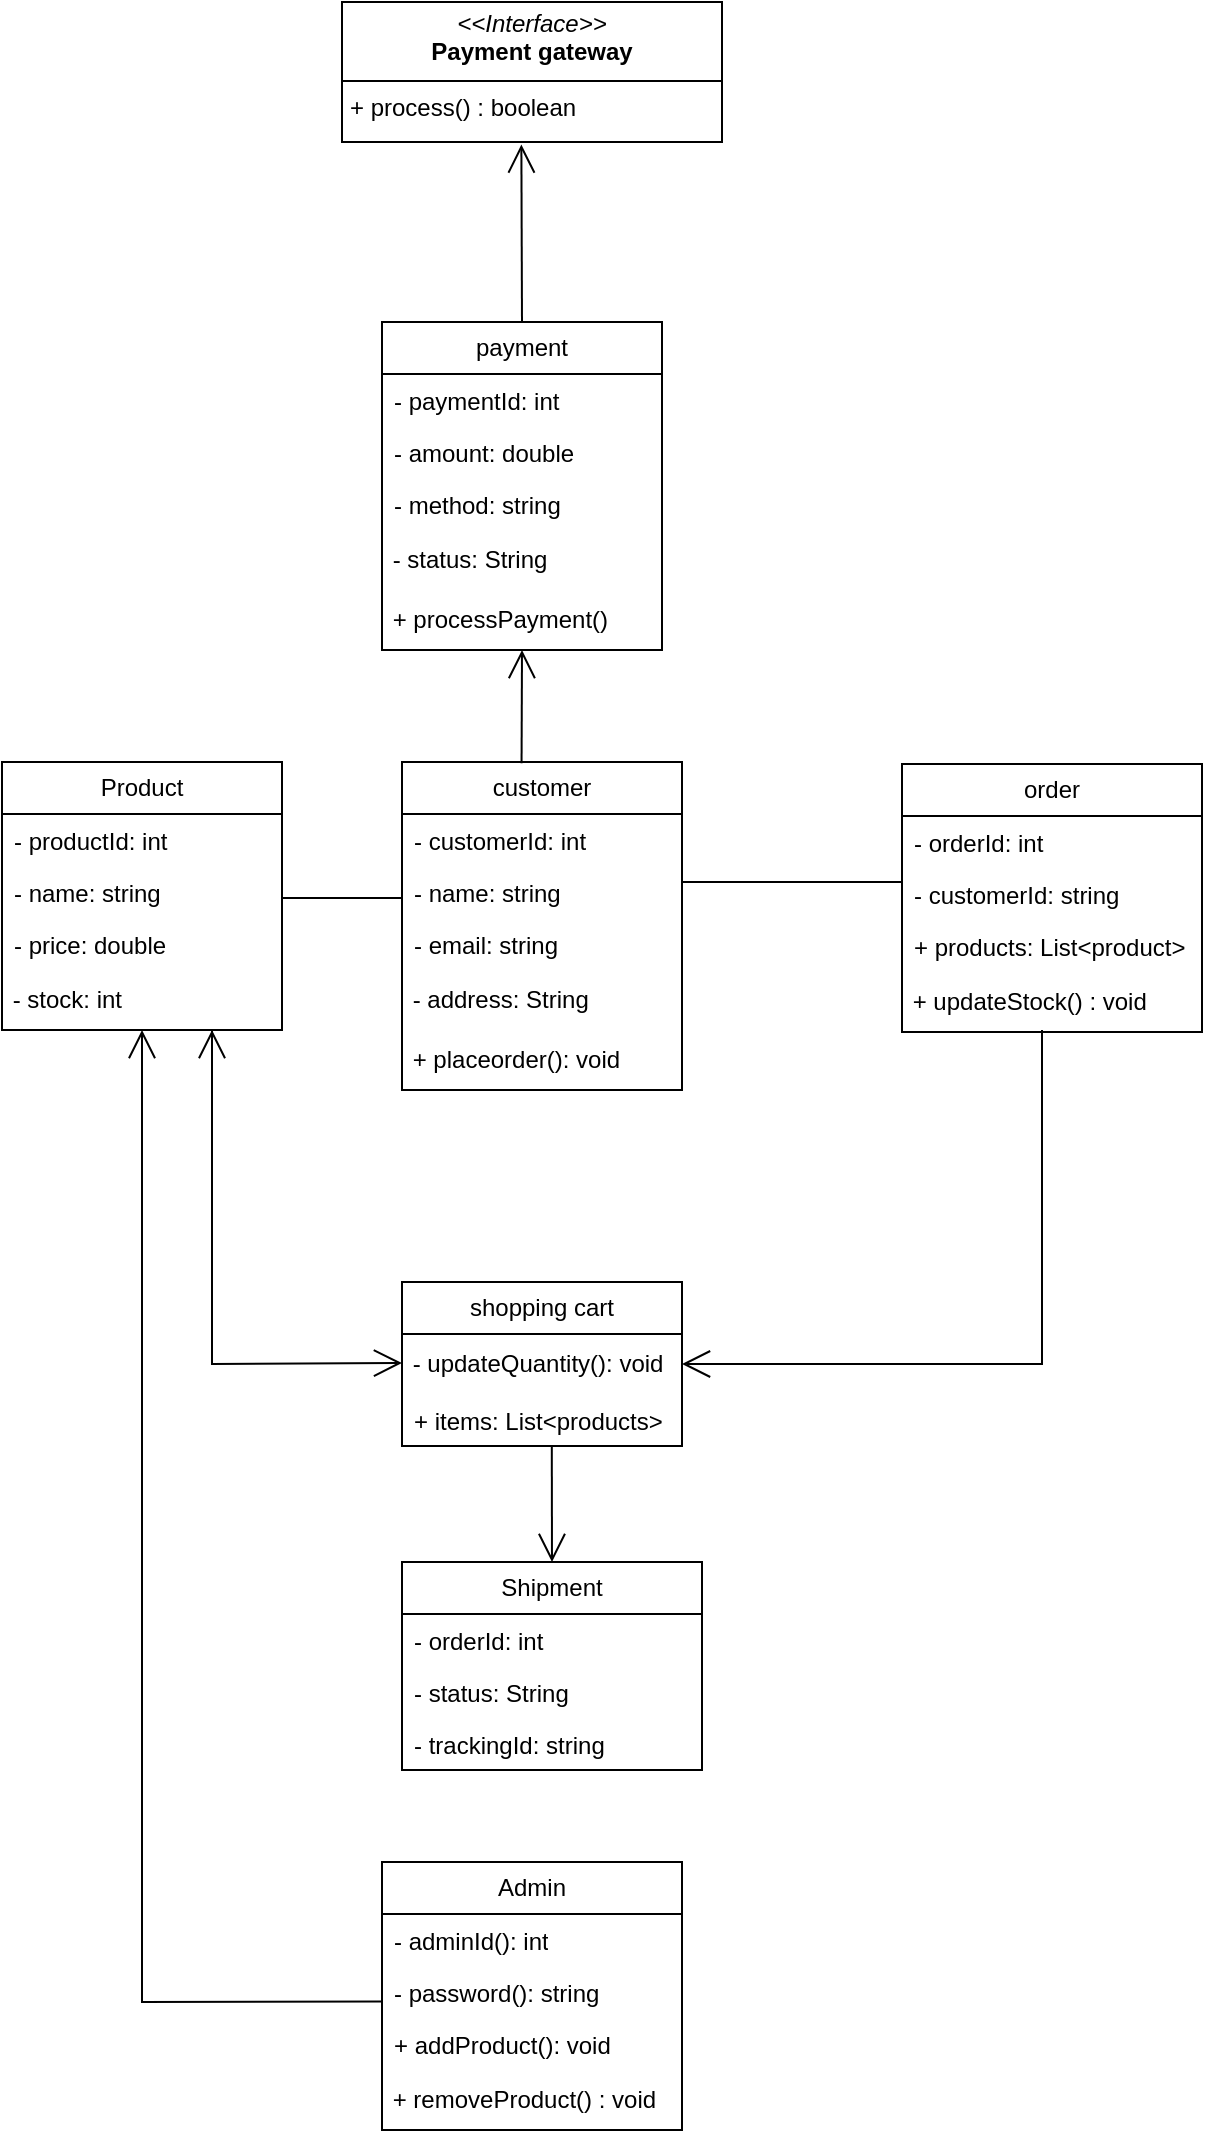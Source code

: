 <mxfile version="26.2.14">
  <diagram name="Page-1" id="bPd9BdMlsjeLPCuJv3bg">
    <mxGraphModel dx="2316" dy="1249" grid="1" gridSize="10" guides="1" tooltips="1" connect="1" arrows="1" fold="1" page="1" pageScale="1" pageWidth="827" pageHeight="1169" math="0" shadow="0">
      <root>
        <mxCell id="0" />
        <mxCell id="1" parent="0" />
        <mxCell id="D2ptMXJAw6PpEaigZZJQ-1" value="&lt;p style=&quot;margin:0px;margin-top:4px;text-align:center;&quot;&gt;&lt;i&gt;&amp;lt;&amp;lt;Interface&amp;gt;&amp;gt;&lt;/i&gt;&lt;br&gt;&lt;b&gt;Payment gateway&lt;/b&gt;&lt;/p&gt;&lt;hr size=&quot;1&quot; style=&quot;border-style:solid;&quot;&gt;&lt;p style=&quot;margin:0px;margin-left:4px;&quot;&gt;+ process() : boolean&lt;br&gt;&lt;/p&gt;" style="verticalAlign=top;align=left;overflow=fill;html=1;whiteSpace=wrap;" parent="1" vertex="1">
          <mxGeometry x="330" y="40" width="190" height="70" as="geometry" />
        </mxCell>
        <mxCell id="D2ptMXJAw6PpEaigZZJQ-2" value="payment" style="swimlane;fontStyle=0;childLayout=stackLayout;horizontal=1;startSize=26;fillColor=none;horizontalStack=0;resizeParent=1;resizeParentMax=0;resizeLast=0;collapsible=1;marginBottom=0;whiteSpace=wrap;html=1;" parent="1" vertex="1">
          <mxGeometry x="350" y="200" width="140" height="164" as="geometry" />
        </mxCell>
        <mxCell id="D2ptMXJAw6PpEaigZZJQ-3" value="- paymentId: int" style="text;strokeColor=none;fillColor=none;align=left;verticalAlign=top;spacingLeft=4;spacingRight=4;overflow=hidden;rotatable=0;points=[[0,0.5],[1,0.5]];portConstraint=eastwest;whiteSpace=wrap;html=1;" parent="D2ptMXJAw6PpEaigZZJQ-2" vertex="1">
          <mxGeometry y="26" width="140" height="26" as="geometry" />
        </mxCell>
        <mxCell id="D2ptMXJAw6PpEaigZZJQ-4" value="- amount: double" style="text;strokeColor=none;fillColor=none;align=left;verticalAlign=top;spacingLeft=4;spacingRight=4;overflow=hidden;rotatable=0;points=[[0,0.5],[1,0.5]];portConstraint=eastwest;whiteSpace=wrap;html=1;" parent="D2ptMXJAw6PpEaigZZJQ-2" vertex="1">
          <mxGeometry y="52" width="140" height="26" as="geometry" />
        </mxCell>
        <mxCell id="D2ptMXJAw6PpEaigZZJQ-5" value="- method: string" style="text;strokeColor=none;fillColor=none;align=left;verticalAlign=top;spacingLeft=4;spacingRight=4;overflow=hidden;rotatable=0;points=[[0,0.5],[1,0.5]];portConstraint=eastwest;whiteSpace=wrap;html=1;" parent="D2ptMXJAw6PpEaigZZJQ-2" vertex="1">
          <mxGeometry y="78" width="140" height="26" as="geometry" />
        </mxCell>
        <mxCell id="D2ptMXJAw6PpEaigZZJQ-6" value="&amp;nbsp;- status: String" style="text;strokeColor=none;align=left;fillColor=none;html=1;verticalAlign=middle;whiteSpace=wrap;rounded=0;" parent="D2ptMXJAw6PpEaigZZJQ-2" vertex="1">
          <mxGeometry y="104" width="140" height="30" as="geometry" />
        </mxCell>
        <mxCell id="D2ptMXJAw6PpEaigZZJQ-7" value="&amp;nbsp;+ processPayment()" style="text;strokeColor=none;align=left;fillColor=none;html=1;verticalAlign=middle;whiteSpace=wrap;rounded=0;" parent="D2ptMXJAw6PpEaigZZJQ-2" vertex="1">
          <mxGeometry y="134" width="140" height="30" as="geometry" />
        </mxCell>
        <mxCell id="D2ptMXJAw6PpEaigZZJQ-8" value="Product" style="swimlane;fontStyle=0;childLayout=stackLayout;horizontal=1;startSize=26;fillColor=none;horizontalStack=0;resizeParent=1;resizeParentMax=0;resizeLast=0;collapsible=1;marginBottom=0;whiteSpace=wrap;html=1;" parent="1" vertex="1">
          <mxGeometry x="160" y="420" width="140" height="134" as="geometry" />
        </mxCell>
        <mxCell id="D2ptMXJAw6PpEaigZZJQ-9" value="- productId: int" style="text;strokeColor=none;fillColor=none;align=left;verticalAlign=top;spacingLeft=4;spacingRight=4;overflow=hidden;rotatable=0;points=[[0,0.5],[1,0.5]];portConstraint=eastwest;whiteSpace=wrap;html=1;" parent="D2ptMXJAw6PpEaigZZJQ-8" vertex="1">
          <mxGeometry y="26" width="140" height="26" as="geometry" />
        </mxCell>
        <mxCell id="D2ptMXJAw6PpEaigZZJQ-10" value="- name: string" style="text;strokeColor=none;fillColor=none;align=left;verticalAlign=top;spacingLeft=4;spacingRight=4;overflow=hidden;rotatable=0;points=[[0,0.5],[1,0.5]];portConstraint=eastwest;whiteSpace=wrap;html=1;" parent="D2ptMXJAw6PpEaigZZJQ-8" vertex="1">
          <mxGeometry y="52" width="140" height="26" as="geometry" />
        </mxCell>
        <mxCell id="D2ptMXJAw6PpEaigZZJQ-11" value="- price: double" style="text;strokeColor=none;fillColor=none;align=left;verticalAlign=top;spacingLeft=4;spacingRight=4;overflow=hidden;rotatable=0;points=[[0,0.5],[1,0.5]];portConstraint=eastwest;whiteSpace=wrap;html=1;" parent="D2ptMXJAw6PpEaigZZJQ-8" vertex="1">
          <mxGeometry y="78" width="140" height="26" as="geometry" />
        </mxCell>
        <mxCell id="D2ptMXJAw6PpEaigZZJQ-12" value="&amp;nbsp;- stock: int" style="text;strokeColor=none;align=left;fillColor=none;html=1;verticalAlign=middle;whiteSpace=wrap;rounded=0;" parent="D2ptMXJAw6PpEaigZZJQ-8" vertex="1">
          <mxGeometry y="104" width="140" height="30" as="geometry" />
        </mxCell>
        <mxCell id="D2ptMXJAw6PpEaigZZJQ-13" value="customer" style="swimlane;fontStyle=0;childLayout=stackLayout;horizontal=1;startSize=26;fillColor=none;horizontalStack=0;resizeParent=1;resizeParentMax=0;resizeLast=0;collapsible=1;marginBottom=0;whiteSpace=wrap;html=1;" parent="1" vertex="1">
          <mxGeometry x="360" y="420" width="140" height="164" as="geometry" />
        </mxCell>
        <mxCell id="D2ptMXJAw6PpEaigZZJQ-14" value="- customerId: int" style="text;strokeColor=none;fillColor=none;align=left;verticalAlign=top;spacingLeft=4;spacingRight=4;overflow=hidden;rotatable=0;points=[[0,0.5],[1,0.5]];portConstraint=eastwest;whiteSpace=wrap;html=1;" parent="D2ptMXJAw6PpEaigZZJQ-13" vertex="1">
          <mxGeometry y="26" width="140" height="26" as="geometry" />
        </mxCell>
        <mxCell id="D2ptMXJAw6PpEaigZZJQ-15" value="- name: string" style="text;strokeColor=none;fillColor=none;align=left;verticalAlign=top;spacingLeft=4;spacingRight=4;overflow=hidden;rotatable=0;points=[[0,0.5],[1,0.5]];portConstraint=eastwest;whiteSpace=wrap;html=1;" parent="D2ptMXJAw6PpEaigZZJQ-13" vertex="1">
          <mxGeometry y="52" width="140" height="26" as="geometry" />
        </mxCell>
        <mxCell id="D2ptMXJAw6PpEaigZZJQ-16" value="- email: string" style="text;strokeColor=none;fillColor=none;align=left;verticalAlign=top;spacingLeft=4;spacingRight=4;overflow=hidden;rotatable=0;points=[[0,0.5],[1,0.5]];portConstraint=eastwest;whiteSpace=wrap;html=1;" parent="D2ptMXJAw6PpEaigZZJQ-13" vertex="1">
          <mxGeometry y="78" width="140" height="26" as="geometry" />
        </mxCell>
        <mxCell id="D2ptMXJAw6PpEaigZZJQ-17" value="&amp;nbsp;- address: String" style="text;strokeColor=none;align=left;fillColor=none;html=1;verticalAlign=middle;whiteSpace=wrap;rounded=0;" parent="D2ptMXJAw6PpEaigZZJQ-13" vertex="1">
          <mxGeometry y="104" width="140" height="30" as="geometry" />
        </mxCell>
        <mxCell id="D2ptMXJAw6PpEaigZZJQ-18" value="&amp;nbsp;+ placeorder(): void" style="text;strokeColor=none;align=left;fillColor=none;html=1;verticalAlign=middle;whiteSpace=wrap;rounded=0;" parent="D2ptMXJAw6PpEaigZZJQ-13" vertex="1">
          <mxGeometry y="134" width="140" height="30" as="geometry" />
        </mxCell>
        <mxCell id="D2ptMXJAw6PpEaigZZJQ-19" value="order" style="swimlane;fontStyle=0;childLayout=stackLayout;horizontal=1;startSize=26;fillColor=none;horizontalStack=0;resizeParent=1;resizeParentMax=0;resizeLast=0;collapsible=1;marginBottom=0;whiteSpace=wrap;html=1;" parent="1" vertex="1">
          <mxGeometry x="610" y="421" width="150" height="134" as="geometry" />
        </mxCell>
        <mxCell id="D2ptMXJAw6PpEaigZZJQ-20" value="- orderId: int" style="text;strokeColor=none;fillColor=none;align=left;verticalAlign=top;spacingLeft=4;spacingRight=4;overflow=hidden;rotatable=0;points=[[0,0.5],[1,0.5]];portConstraint=eastwest;whiteSpace=wrap;html=1;" parent="D2ptMXJAw6PpEaigZZJQ-19" vertex="1">
          <mxGeometry y="26" width="150" height="26" as="geometry" />
        </mxCell>
        <mxCell id="D2ptMXJAw6PpEaigZZJQ-21" value="- customerId: string" style="text;strokeColor=none;fillColor=none;align=left;verticalAlign=top;spacingLeft=4;spacingRight=4;overflow=hidden;rotatable=0;points=[[0,0.5],[1,0.5]];portConstraint=eastwest;whiteSpace=wrap;html=1;" parent="D2ptMXJAw6PpEaigZZJQ-19" vertex="1">
          <mxGeometry y="52" width="150" height="26" as="geometry" />
        </mxCell>
        <mxCell id="D2ptMXJAw6PpEaigZZJQ-22" value="+ products: List&amp;lt;product&amp;gt;" style="text;strokeColor=none;fillColor=none;align=left;verticalAlign=top;spacingLeft=4;spacingRight=4;overflow=hidden;rotatable=0;points=[[0,0.5],[1,0.5]];portConstraint=eastwest;whiteSpace=wrap;html=1;" parent="D2ptMXJAw6PpEaigZZJQ-19" vertex="1">
          <mxGeometry y="78" width="150" height="26" as="geometry" />
        </mxCell>
        <mxCell id="D2ptMXJAw6PpEaigZZJQ-23" value="&amp;nbsp;+ updateStock() : void" style="text;strokeColor=none;align=left;fillColor=none;html=1;verticalAlign=middle;whiteSpace=wrap;rounded=0;" parent="D2ptMXJAw6PpEaigZZJQ-19" vertex="1">
          <mxGeometry y="104" width="150" height="30" as="geometry" />
        </mxCell>
        <mxCell id="D2ptMXJAw6PpEaigZZJQ-24" value="shopping cart" style="swimlane;fontStyle=0;childLayout=stackLayout;horizontal=1;startSize=26;fillColor=none;horizontalStack=0;resizeParent=1;resizeParentMax=0;resizeLast=0;collapsible=1;marginBottom=0;whiteSpace=wrap;html=1;" parent="1" vertex="1">
          <mxGeometry x="360" y="680" width="140" height="82" as="geometry" />
        </mxCell>
        <mxCell id="D2ptMXJAw6PpEaigZZJQ-25" value="&amp;nbsp;- updateQuantity(): void" style="text;strokeColor=none;align=left;fillColor=none;html=1;verticalAlign=middle;whiteSpace=wrap;rounded=0;" parent="D2ptMXJAw6PpEaigZZJQ-24" vertex="1">
          <mxGeometry y="26" width="140" height="30" as="geometry" />
        </mxCell>
        <mxCell id="D2ptMXJAw6PpEaigZZJQ-26" value="+ items: List&amp;lt;products&amp;gt;" style="text;strokeColor=none;fillColor=none;align=left;verticalAlign=top;spacingLeft=4;spacingRight=4;overflow=hidden;rotatable=0;points=[[0,0.5],[1,0.5]];portConstraint=eastwest;whiteSpace=wrap;html=1;" parent="D2ptMXJAw6PpEaigZZJQ-24" vertex="1">
          <mxGeometry y="56" width="140" height="26" as="geometry" />
        </mxCell>
        <mxCell id="D2ptMXJAw6PpEaigZZJQ-27" value="Shipment" style="swimlane;fontStyle=0;childLayout=stackLayout;horizontal=1;startSize=26;fillColor=none;horizontalStack=0;resizeParent=1;resizeParentMax=0;resizeLast=0;collapsible=1;marginBottom=0;whiteSpace=wrap;html=1;" parent="1" vertex="1">
          <mxGeometry x="360" y="820" width="150" height="104" as="geometry" />
        </mxCell>
        <mxCell id="D2ptMXJAw6PpEaigZZJQ-28" value="- orderId: int" style="text;strokeColor=none;fillColor=none;align=left;verticalAlign=top;spacingLeft=4;spacingRight=4;overflow=hidden;rotatable=0;points=[[0,0.5],[1,0.5]];portConstraint=eastwest;whiteSpace=wrap;html=1;" parent="D2ptMXJAw6PpEaigZZJQ-27" vertex="1">
          <mxGeometry y="26" width="150" height="26" as="geometry" />
        </mxCell>
        <mxCell id="D2ptMXJAw6PpEaigZZJQ-29" value="- status: String" style="text;strokeColor=none;fillColor=none;align=left;verticalAlign=top;spacingLeft=4;spacingRight=4;overflow=hidden;rotatable=0;points=[[0,0.5],[1,0.5]];portConstraint=eastwest;whiteSpace=wrap;html=1;" parent="D2ptMXJAw6PpEaigZZJQ-27" vertex="1">
          <mxGeometry y="52" width="150" height="26" as="geometry" />
        </mxCell>
        <mxCell id="D2ptMXJAw6PpEaigZZJQ-30" value="- trackingId: string" style="text;strokeColor=none;fillColor=none;align=left;verticalAlign=top;spacingLeft=4;spacingRight=4;overflow=hidden;rotatable=0;points=[[0,0.5],[1,0.5]];portConstraint=eastwest;whiteSpace=wrap;html=1;" parent="D2ptMXJAw6PpEaigZZJQ-27" vertex="1">
          <mxGeometry y="78" width="150" height="26" as="geometry" />
        </mxCell>
        <mxCell id="D2ptMXJAw6PpEaigZZJQ-31" value="Admin" style="swimlane;fontStyle=0;childLayout=stackLayout;horizontal=1;startSize=26;fillColor=none;horizontalStack=0;resizeParent=1;resizeParentMax=0;resizeLast=0;collapsible=1;marginBottom=0;whiteSpace=wrap;html=1;" parent="1" vertex="1">
          <mxGeometry x="350" y="970" width="150" height="134" as="geometry" />
        </mxCell>
        <mxCell id="D2ptMXJAw6PpEaigZZJQ-32" value="- adminId(): int" style="text;strokeColor=none;fillColor=none;align=left;verticalAlign=top;spacingLeft=4;spacingRight=4;overflow=hidden;rotatable=0;points=[[0,0.5],[1,0.5]];portConstraint=eastwest;whiteSpace=wrap;html=1;" parent="D2ptMXJAw6PpEaigZZJQ-31" vertex="1">
          <mxGeometry y="26" width="150" height="26" as="geometry" />
        </mxCell>
        <mxCell id="D2ptMXJAw6PpEaigZZJQ-33" value="- password(): string" style="text;strokeColor=none;fillColor=none;align=left;verticalAlign=top;spacingLeft=4;spacingRight=4;overflow=hidden;rotatable=0;points=[[0,0.5],[1,0.5]];portConstraint=eastwest;whiteSpace=wrap;html=1;" parent="D2ptMXJAw6PpEaigZZJQ-31" vertex="1">
          <mxGeometry y="52" width="150" height="26" as="geometry" />
        </mxCell>
        <mxCell id="D2ptMXJAw6PpEaigZZJQ-34" value="+ addProduct(): void" style="text;strokeColor=none;fillColor=none;align=left;verticalAlign=top;spacingLeft=4;spacingRight=4;overflow=hidden;rotatable=0;points=[[0,0.5],[1,0.5]];portConstraint=eastwest;whiteSpace=wrap;html=1;" parent="D2ptMXJAw6PpEaigZZJQ-31" vertex="1">
          <mxGeometry y="78" width="150" height="26" as="geometry" />
        </mxCell>
        <mxCell id="D2ptMXJAw6PpEaigZZJQ-35" value="&amp;nbsp;+ removeProduct() : void" style="text;strokeColor=none;align=left;fillColor=none;html=1;verticalAlign=middle;whiteSpace=wrap;rounded=0;" parent="D2ptMXJAw6PpEaigZZJQ-31" vertex="1">
          <mxGeometry y="104" width="150" height="30" as="geometry" />
        </mxCell>
        <mxCell id="D2ptMXJAw6PpEaigZZJQ-36" value="" style="endArrow=open;endFill=1;endSize=12;html=1;rounded=0;entryX=0.5;entryY=0;entryDx=0;entryDy=0;exitX=0.535;exitY=1.01;exitDx=0;exitDy=0;exitPerimeter=0;" parent="1" source="D2ptMXJAw6PpEaigZZJQ-26" target="D2ptMXJAw6PpEaigZZJQ-27" edge="1">
          <mxGeometry width="160" relative="1" as="geometry">
            <mxPoint x="430" y="762" as="sourcePoint" />
            <mxPoint x="590" y="762" as="targetPoint" />
          </mxGeometry>
        </mxCell>
        <mxCell id="D2ptMXJAw6PpEaigZZJQ-37" value="" style="endArrow=open;endFill=1;endSize=12;html=1;rounded=0;entryX=0.5;entryY=1;entryDx=0;entryDy=0;exitX=0.003;exitY=0.684;exitDx=0;exitDy=0;exitPerimeter=0;" parent="1" source="D2ptMXJAw6PpEaigZZJQ-33" target="D2ptMXJAw6PpEaigZZJQ-12" edge="1">
          <mxGeometry width="160" relative="1" as="geometry">
            <mxPoint x="360" y="870" as="sourcePoint" />
            <mxPoint x="520" y="870" as="targetPoint" />
            <Array as="points">
              <mxPoint x="230" y="1040" />
            </Array>
          </mxGeometry>
        </mxCell>
        <mxCell id="D2ptMXJAw6PpEaigZZJQ-38" value="" style="endArrow=open;endFill=1;endSize=12;html=1;rounded=0;entryX=1;entryY=0.5;entryDx=0;entryDy=0;" parent="1" target="D2ptMXJAw6PpEaigZZJQ-25" edge="1">
          <mxGeometry width="160" relative="1" as="geometry">
            <mxPoint x="680" y="554" as="sourcePoint" />
            <mxPoint x="680" y="720" as="targetPoint" />
            <Array as="points">
              <mxPoint x="680" y="721" />
            </Array>
          </mxGeometry>
        </mxCell>
        <mxCell id="D2ptMXJAw6PpEaigZZJQ-39" value="" style="endArrow=open;endFill=1;endSize=12;html=1;rounded=0;exitX=0.75;exitY=1;exitDx=0;exitDy=0;" parent="1" source="D2ptMXJAw6PpEaigZZJQ-12" edge="1">
          <mxGeometry width="160" relative="1" as="geometry">
            <mxPoint x="200" y="720.5" as="sourcePoint" />
            <mxPoint x="360" y="720.5" as="targetPoint" />
            <Array as="points">
              <mxPoint x="265" y="721" />
            </Array>
          </mxGeometry>
        </mxCell>
        <mxCell id="D2ptMXJAw6PpEaigZZJQ-40" value="" style="endArrow=open;endFill=1;endSize=12;html=1;rounded=0;entryX=0.75;entryY=1;entryDx=0;entryDy=0;" parent="1" target="D2ptMXJAw6PpEaigZZJQ-12" edge="1">
          <mxGeometry width="160" relative="1" as="geometry">
            <mxPoint x="265" y="650" as="sourcePoint" />
            <mxPoint x="260" y="555" as="targetPoint" />
          </mxGeometry>
        </mxCell>
        <mxCell id="D2ptMXJAw6PpEaigZZJQ-41" value="" style="line;strokeWidth=1;fillColor=none;align=left;verticalAlign=middle;spacingTop=-1;spacingLeft=3;spacingRight=3;rotatable=0;labelPosition=right;points=[];portConstraint=eastwest;strokeColor=inherit;" parent="1" vertex="1">
          <mxGeometry x="300" y="484" width="60" height="8" as="geometry" />
        </mxCell>
        <mxCell id="D2ptMXJAw6PpEaigZZJQ-42" value="" style="line;strokeWidth=1;fillColor=none;align=left;verticalAlign=middle;spacingTop=-1;spacingLeft=3;spacingRight=3;rotatable=0;labelPosition=right;points=[];portConstraint=eastwest;strokeColor=inherit;" parent="1" vertex="1">
          <mxGeometry x="500" y="476" width="110" height="8" as="geometry" />
        </mxCell>
        <mxCell id="D2ptMXJAw6PpEaigZZJQ-43" value="" style="endArrow=open;endFill=1;endSize=12;html=1;rounded=0;exitX=0.427;exitY=0.004;exitDx=0;exitDy=0;exitPerimeter=0;entryX=0.5;entryY=1;entryDx=0;entryDy=0;" parent="1" source="D2ptMXJAw6PpEaigZZJQ-13" target="D2ptMXJAw6PpEaigZZJQ-7" edge="1">
          <mxGeometry width="160" relative="1" as="geometry">
            <mxPoint x="430" y="370" as="sourcePoint" />
            <mxPoint x="590" y="370" as="targetPoint" />
          </mxGeometry>
        </mxCell>
        <mxCell id="D2ptMXJAw6PpEaigZZJQ-44" value="" style="endArrow=open;endFill=1;endSize=12;html=1;rounded=0;exitX=0.5;exitY=0;exitDx=0;exitDy=0;entryX=0.472;entryY=1.018;entryDx=0;entryDy=0;entryPerimeter=0;" parent="1" source="D2ptMXJAw6PpEaigZZJQ-2" target="D2ptMXJAw6PpEaigZZJQ-1" edge="1">
          <mxGeometry width="160" relative="1" as="geometry">
            <mxPoint x="400" y="130" as="sourcePoint" />
            <mxPoint x="560" y="130" as="targetPoint" />
          </mxGeometry>
        </mxCell>
      </root>
    </mxGraphModel>
  </diagram>
</mxfile>

